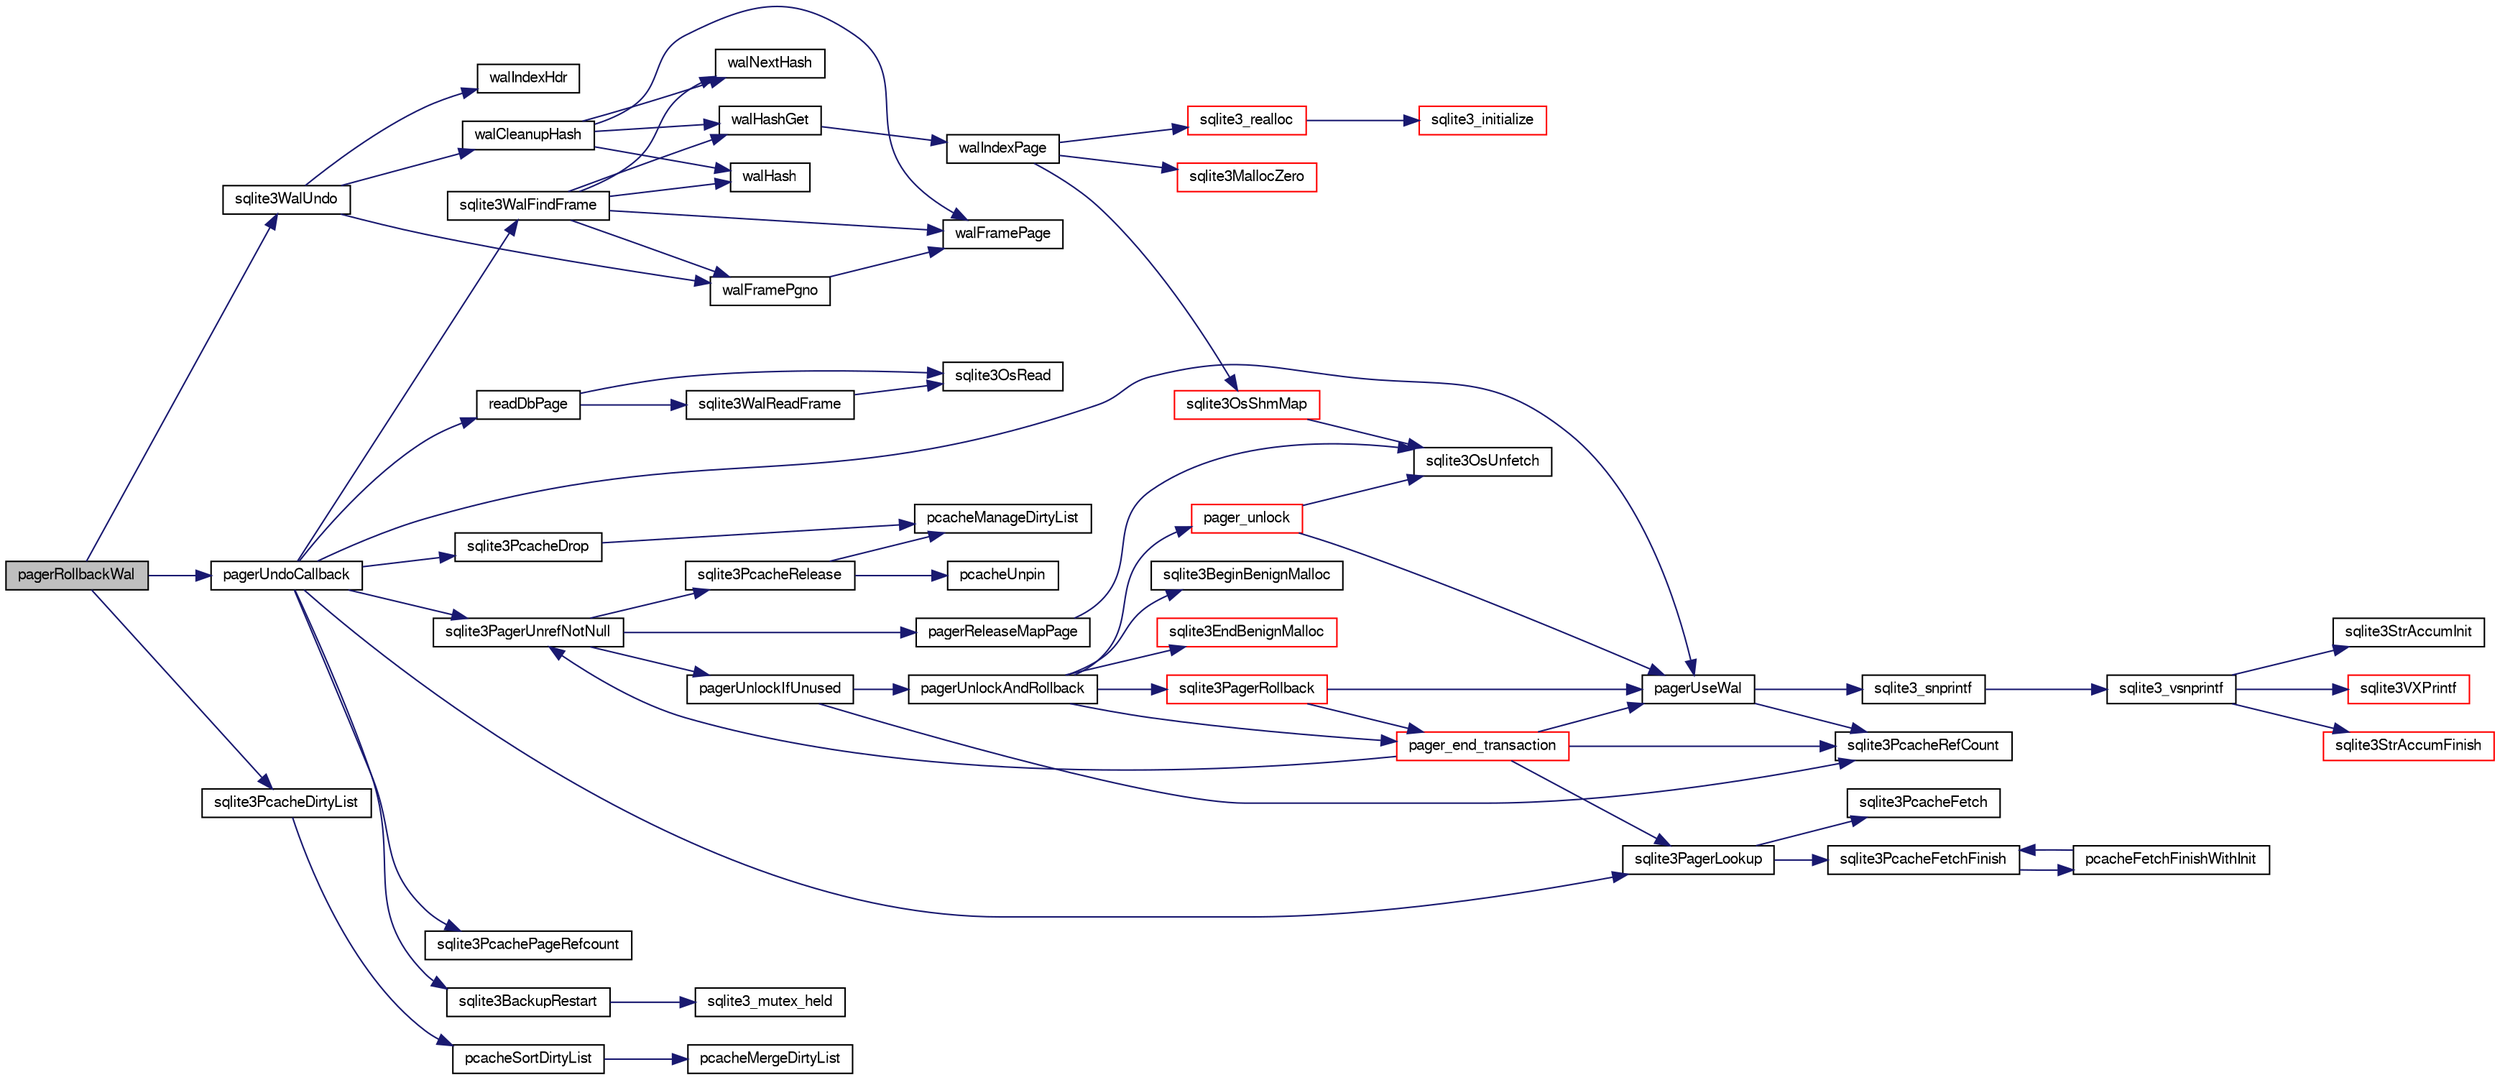 digraph "pagerRollbackWal"
{
  edge [fontname="FreeSans",fontsize="10",labelfontname="FreeSans",labelfontsize="10"];
  node [fontname="FreeSans",fontsize="10",shape=record];
  rankdir="LR";
  Node204466 [label="pagerRollbackWal",height=0.2,width=0.4,color="black", fillcolor="grey75", style="filled", fontcolor="black"];
  Node204466 -> Node204467 [color="midnightblue",fontsize="10",style="solid",fontname="FreeSans"];
  Node204467 [label="sqlite3WalUndo",height=0.2,width=0.4,color="black", fillcolor="white", style="filled",URL="$sqlite3_8c.html#a9a106da99e04f3c34f90e9ca15678953"];
  Node204467 -> Node204468 [color="midnightblue",fontsize="10",style="solid",fontname="FreeSans"];
  Node204468 [label="walIndexHdr",height=0.2,width=0.4,color="black", fillcolor="white", style="filled",URL="$sqlite3_8c.html#aab2cbd233e7f954c7a260578027bb0ca"];
  Node204467 -> Node204469 [color="midnightblue",fontsize="10",style="solid",fontname="FreeSans"];
  Node204469 [label="walFramePgno",height=0.2,width=0.4,color="black", fillcolor="white", style="filled",URL="$sqlite3_8c.html#a3fd5c9b2449525622e72f95ac5cbf218"];
  Node204469 -> Node204470 [color="midnightblue",fontsize="10",style="solid",fontname="FreeSans"];
  Node204470 [label="walFramePage",height=0.2,width=0.4,color="black", fillcolor="white", style="filled",URL="$sqlite3_8c.html#a067e7452317d6a1c19674376ae969f1f"];
  Node204467 -> Node204471 [color="midnightblue",fontsize="10",style="solid",fontname="FreeSans"];
  Node204471 [label="walCleanupHash",height=0.2,width=0.4,color="black", fillcolor="white", style="filled",URL="$sqlite3_8c.html#acb07b8b7a082b5b17a0cd10bc324cc94"];
  Node204471 -> Node204470 [color="midnightblue",fontsize="10",style="solid",fontname="FreeSans"];
  Node204471 -> Node204472 [color="midnightblue",fontsize="10",style="solid",fontname="FreeSans"];
  Node204472 [label="walHashGet",height=0.2,width=0.4,color="black", fillcolor="white", style="filled",URL="$sqlite3_8c.html#ae19bbc16575c591b6e0aee0aed2cfaf3"];
  Node204472 -> Node204473 [color="midnightblue",fontsize="10",style="solid",fontname="FreeSans"];
  Node204473 [label="walIndexPage",height=0.2,width=0.4,color="black", fillcolor="white", style="filled",URL="$sqlite3_8c.html#affd3251fd1aa1218170d421177256e24"];
  Node204473 -> Node204474 [color="midnightblue",fontsize="10",style="solid",fontname="FreeSans"];
  Node204474 [label="sqlite3_realloc",height=0.2,width=0.4,color="red", fillcolor="white", style="filled",URL="$sqlite3_8c.html#a822d9e42f6ab4b2ec803f311aeb9618d"];
  Node204474 -> Node204475 [color="midnightblue",fontsize="10",style="solid",fontname="FreeSans"];
  Node204475 [label="sqlite3_initialize",height=0.2,width=0.4,color="red", fillcolor="white", style="filled",URL="$sqlite3_8c.html#ab0c0ee2d5d4cf8b28e9572296a8861df"];
  Node204473 -> Node204481 [color="midnightblue",fontsize="10",style="solid",fontname="FreeSans"];
  Node204481 [label="sqlite3MallocZero",height=0.2,width=0.4,color="red", fillcolor="white", style="filled",URL="$sqlite3_8c.html#ab3e07a30b9b5471f9f5e8f9cb7229934"];
  Node204473 -> Node204756 [color="midnightblue",fontsize="10",style="solid",fontname="FreeSans"];
  Node204756 [label="sqlite3OsShmMap",height=0.2,width=0.4,color="red", fillcolor="white", style="filled",URL="$sqlite3_8c.html#a04a984c66d8178200fe9a3ff100e20d3"];
  Node204756 -> Node204758 [color="midnightblue",fontsize="10",style="solid",fontname="FreeSans"];
  Node204758 [label="sqlite3OsUnfetch",height=0.2,width=0.4,color="black", fillcolor="white", style="filled",URL="$sqlite3_8c.html#abc0da72cb8b8989cf8708b572fe5fef4"];
  Node204471 -> Node204759 [color="midnightblue",fontsize="10",style="solid",fontname="FreeSans"];
  Node204759 [label="walHash",height=0.2,width=0.4,color="black", fillcolor="white", style="filled",URL="$sqlite3_8c.html#a1d1aa852a3a505567009b451c23af38c"];
  Node204471 -> Node204760 [color="midnightblue",fontsize="10",style="solid",fontname="FreeSans"];
  Node204760 [label="walNextHash",height=0.2,width=0.4,color="black", fillcolor="white", style="filled",URL="$sqlite3_8c.html#a62e11e0d73d30dc749eb23c6d28904c1"];
  Node204466 -> Node204761 [color="midnightblue",fontsize="10",style="solid",fontname="FreeSans"];
  Node204761 [label="pagerUndoCallback",height=0.2,width=0.4,color="black", fillcolor="white", style="filled",URL="$sqlite3_8c.html#aca578b7eaed97dbbc2219eb67e1de24f"];
  Node204761 -> Node204762 [color="midnightblue",fontsize="10",style="solid",fontname="FreeSans"];
  Node204762 [label="pagerUseWal",height=0.2,width=0.4,color="black", fillcolor="white", style="filled",URL="$sqlite3_8c.html#a31def80bfe1de9284d635ba190a5eb68"];
  Node204762 -> Node204763 [color="midnightblue",fontsize="10",style="solid",fontname="FreeSans"];
  Node204763 [label="sqlite3PcacheRefCount",height=0.2,width=0.4,color="black", fillcolor="white", style="filled",URL="$sqlite3_8c.html#adee2536d23ec9628e0883ccab03b3429"];
  Node204762 -> Node204560 [color="midnightblue",fontsize="10",style="solid",fontname="FreeSans"];
  Node204560 [label="sqlite3_snprintf",height=0.2,width=0.4,color="black", fillcolor="white", style="filled",URL="$sqlite3_8c.html#aa2695a752e971577f5784122f2013c40"];
  Node204560 -> Node204561 [color="midnightblue",fontsize="10",style="solid",fontname="FreeSans"];
  Node204561 [label="sqlite3_vsnprintf",height=0.2,width=0.4,color="black", fillcolor="white", style="filled",URL="$sqlite3_8c.html#a0862c03aea71d62847e452aa655add42"];
  Node204561 -> Node204512 [color="midnightblue",fontsize="10",style="solid",fontname="FreeSans"];
  Node204512 [label="sqlite3StrAccumInit",height=0.2,width=0.4,color="black", fillcolor="white", style="filled",URL="$sqlite3_8c.html#aabf95e113b9d54d519cd15a56215f560"];
  Node204561 -> Node204513 [color="midnightblue",fontsize="10",style="solid",fontname="FreeSans"];
  Node204513 [label="sqlite3VXPrintf",height=0.2,width=0.4,color="red", fillcolor="white", style="filled",URL="$sqlite3_8c.html#a63c25806c9bd4a2b76f9a0eb232c6bde"];
  Node204561 -> Node204562 [color="midnightblue",fontsize="10",style="solid",fontname="FreeSans"];
  Node204562 [label="sqlite3StrAccumFinish",height=0.2,width=0.4,color="red", fillcolor="white", style="filled",URL="$sqlite3_8c.html#adb7f26b10ac1b847db6f000ef4c2e2ba"];
  Node204761 -> Node204764 [color="midnightblue",fontsize="10",style="solid",fontname="FreeSans"];
  Node204764 [label="sqlite3PagerLookup",height=0.2,width=0.4,color="black", fillcolor="white", style="filled",URL="$sqlite3_8c.html#a1252ec03814f64eed236cfb21094cafd"];
  Node204764 -> Node204765 [color="midnightblue",fontsize="10",style="solid",fontname="FreeSans"];
  Node204765 [label="sqlite3PcacheFetch",height=0.2,width=0.4,color="black", fillcolor="white", style="filled",URL="$sqlite3_8c.html#a51a10151c5ec2c1c9e6fd615e95a3450"];
  Node204764 -> Node204766 [color="midnightblue",fontsize="10",style="solid",fontname="FreeSans"];
  Node204766 [label="sqlite3PcacheFetchFinish",height=0.2,width=0.4,color="black", fillcolor="white", style="filled",URL="$sqlite3_8c.html#a21f330cb082d63a111f64257e823a4b1"];
  Node204766 -> Node204767 [color="midnightblue",fontsize="10",style="solid",fontname="FreeSans"];
  Node204767 [label="pcacheFetchFinishWithInit",height=0.2,width=0.4,color="black", fillcolor="white", style="filled",URL="$sqlite3_8c.html#aa202d18b38a90f758ff6ccfc956920eb"];
  Node204767 -> Node204766 [color="midnightblue",fontsize="10",style="solid",fontname="FreeSans"];
  Node204761 -> Node204768 [color="midnightblue",fontsize="10",style="solid",fontname="FreeSans"];
  Node204768 [label="sqlite3PcachePageRefcount",height=0.2,width=0.4,color="black", fillcolor="white", style="filled",URL="$sqlite3_8c.html#a4010b85eb18d6cc834f0f9ced4f6a274"];
  Node204761 -> Node204769 [color="midnightblue",fontsize="10",style="solid",fontname="FreeSans"];
  Node204769 [label="sqlite3PcacheDrop",height=0.2,width=0.4,color="black", fillcolor="white", style="filled",URL="$sqlite3_8c.html#a78667811e7a2a7e75117cd6ec9cf6486"];
  Node204769 -> Node204770 [color="midnightblue",fontsize="10",style="solid",fontname="FreeSans"];
  Node204770 [label="pcacheManageDirtyList",height=0.2,width=0.4,color="black", fillcolor="white", style="filled",URL="$sqlite3_8c.html#aae9bc2ddff700c30e5f9c80d531d6acc"];
  Node204761 -> Node204771 [color="midnightblue",fontsize="10",style="solid",fontname="FreeSans"];
  Node204771 [label="sqlite3WalFindFrame",height=0.2,width=0.4,color="black", fillcolor="white", style="filled",URL="$sqlite3_8c.html#a70d73def3adcc264f500a63178742708"];
  Node204771 -> Node204470 [color="midnightblue",fontsize="10",style="solid",fontname="FreeSans"];
  Node204771 -> Node204472 [color="midnightblue",fontsize="10",style="solid",fontname="FreeSans"];
  Node204771 -> Node204759 [color="midnightblue",fontsize="10",style="solid",fontname="FreeSans"];
  Node204771 -> Node204760 [color="midnightblue",fontsize="10",style="solid",fontname="FreeSans"];
  Node204771 -> Node204469 [color="midnightblue",fontsize="10",style="solid",fontname="FreeSans"];
  Node204761 -> Node204772 [color="midnightblue",fontsize="10",style="solid",fontname="FreeSans"];
  Node204772 [label="readDbPage",height=0.2,width=0.4,color="black", fillcolor="white", style="filled",URL="$sqlite3_8c.html#a1c4cca64dd97dda37d9be9cac94941a0"];
  Node204772 -> Node204773 [color="midnightblue",fontsize="10",style="solid",fontname="FreeSans"];
  Node204773 [label="sqlite3WalReadFrame",height=0.2,width=0.4,color="black", fillcolor="white", style="filled",URL="$sqlite3_8c.html#a13489ab9a33c0b409c37058dfedaa342"];
  Node204773 -> Node204774 [color="midnightblue",fontsize="10",style="solid",fontname="FreeSans"];
  Node204774 [label="sqlite3OsRead",height=0.2,width=0.4,color="black", fillcolor="white", style="filled",URL="$sqlite3_8c.html#a98ef6b5ed82299d2efc0b5f9e41c877d"];
  Node204772 -> Node204774 [color="midnightblue",fontsize="10",style="solid",fontname="FreeSans"];
  Node204761 -> Node204775 [color="midnightblue",fontsize="10",style="solid",fontname="FreeSans"];
  Node204775 [label="sqlite3PagerUnrefNotNull",height=0.2,width=0.4,color="black", fillcolor="white", style="filled",URL="$sqlite3_8c.html#a4b314f96f09f5c68c94672e420e31ab9"];
  Node204775 -> Node204776 [color="midnightblue",fontsize="10",style="solid",fontname="FreeSans"];
  Node204776 [label="pagerReleaseMapPage",height=0.2,width=0.4,color="black", fillcolor="white", style="filled",URL="$sqlite3_8c.html#aefa288f9febba49488ab634f8b0d5f6d"];
  Node204776 -> Node204758 [color="midnightblue",fontsize="10",style="solid",fontname="FreeSans"];
  Node204775 -> Node204777 [color="midnightblue",fontsize="10",style="solid",fontname="FreeSans"];
  Node204777 [label="sqlite3PcacheRelease",height=0.2,width=0.4,color="black", fillcolor="white", style="filled",URL="$sqlite3_8c.html#ad07fc7a8130ad1e77861f345084b1b83"];
  Node204777 -> Node204778 [color="midnightblue",fontsize="10",style="solid",fontname="FreeSans"];
  Node204778 [label="pcacheUnpin",height=0.2,width=0.4,color="black", fillcolor="white", style="filled",URL="$sqlite3_8c.html#a76530dde0f26366c0614d713daf9859c"];
  Node204777 -> Node204770 [color="midnightblue",fontsize="10",style="solid",fontname="FreeSans"];
  Node204775 -> Node204779 [color="midnightblue",fontsize="10",style="solid",fontname="FreeSans"];
  Node204779 [label="pagerUnlockIfUnused",height=0.2,width=0.4,color="black", fillcolor="white", style="filled",URL="$sqlite3_8c.html#abf547f4276efb6f10262f7fde1e4d065"];
  Node204779 -> Node204763 [color="midnightblue",fontsize="10",style="solid",fontname="FreeSans"];
  Node204779 -> Node204780 [color="midnightblue",fontsize="10",style="solid",fontname="FreeSans"];
  Node204780 [label="pagerUnlockAndRollback",height=0.2,width=0.4,color="black", fillcolor="white", style="filled",URL="$sqlite3_8c.html#a02d96b7bf62c3b13ba905d168914518c"];
  Node204780 -> Node204586 [color="midnightblue",fontsize="10",style="solid",fontname="FreeSans"];
  Node204586 [label="sqlite3BeginBenignMalloc",height=0.2,width=0.4,color="black", fillcolor="white", style="filled",URL="$sqlite3_8c.html#a3344c0e2b1b6df701a1cb326602fac14"];
  Node204780 -> Node204781 [color="midnightblue",fontsize="10",style="solid",fontname="FreeSans"];
  Node204781 [label="sqlite3PagerRollback",height=0.2,width=0.4,color="red", fillcolor="white", style="filled",URL="$sqlite3_8c.html#afdd2ecbb97b7a716892ff6bd10c7dfd0"];
  Node204781 -> Node204762 [color="midnightblue",fontsize="10",style="solid",fontname="FreeSans"];
  Node204781 -> Node204852 [color="midnightblue",fontsize="10",style="solid",fontname="FreeSans"];
  Node204852 [label="pager_end_transaction",height=0.2,width=0.4,color="red", fillcolor="white", style="filled",URL="$sqlite3_8c.html#a0814e2cfab386b1e3ba74528870339fe"];
  Node204852 -> Node204762 [color="midnightblue",fontsize="10",style="solid",fontname="FreeSans"];
  Node204852 -> Node204763 [color="midnightblue",fontsize="10",style="solid",fontname="FreeSans"];
  Node204852 -> Node204764 [color="midnightblue",fontsize="10",style="solid",fontname="FreeSans"];
  Node204852 -> Node204775 [color="midnightblue",fontsize="10",style="solid",fontname="FreeSans"];
  Node204780 -> Node204587 [color="midnightblue",fontsize="10",style="solid",fontname="FreeSans"];
  Node204587 [label="sqlite3EndBenignMalloc",height=0.2,width=0.4,color="red", fillcolor="white", style="filled",URL="$sqlite3_8c.html#a4582127cc64d483dc66c7acf9d8d8fbb"];
  Node204780 -> Node204852 [color="midnightblue",fontsize="10",style="solid",fontname="FreeSans"];
  Node204780 -> Node204877 [color="midnightblue",fontsize="10",style="solid",fontname="FreeSans"];
  Node204877 [label="pager_unlock",height=0.2,width=0.4,color="red", fillcolor="white", style="filled",URL="$sqlite3_8c.html#a5b54bd09bd76fa68eb6310fbf9bbaf20"];
  Node204877 -> Node204762 [color="midnightblue",fontsize="10",style="solid",fontname="FreeSans"];
  Node204877 -> Node204758 [color="midnightblue",fontsize="10",style="solid",fontname="FreeSans"];
  Node204761 -> Node204812 [color="midnightblue",fontsize="10",style="solid",fontname="FreeSans"];
  Node204812 [label="sqlite3BackupRestart",height=0.2,width=0.4,color="black", fillcolor="white", style="filled",URL="$sqlite3_8c.html#a51c915452a70527bce99483f8eac02b8"];
  Node204812 -> Node204485 [color="midnightblue",fontsize="10",style="solid",fontname="FreeSans"];
  Node204485 [label="sqlite3_mutex_held",height=0.2,width=0.4,color="black", fillcolor="white", style="filled",URL="$sqlite3_8c.html#acf77da68932b6bc163c5e68547ecc3e7"];
  Node204466 -> Node204879 [color="midnightblue",fontsize="10",style="solid",fontname="FreeSans"];
  Node204879 [label="sqlite3PcacheDirtyList",height=0.2,width=0.4,color="black", fillcolor="white", style="filled",URL="$sqlite3_8c.html#a9fe5b4991391ec26e75fb59ee72704db"];
  Node204879 -> Node204880 [color="midnightblue",fontsize="10",style="solid",fontname="FreeSans"];
  Node204880 [label="pcacheSortDirtyList",height=0.2,width=0.4,color="black", fillcolor="white", style="filled",URL="$sqlite3_8c.html#a514c3d7d59cd3820a8fb16a489631101"];
  Node204880 -> Node204881 [color="midnightblue",fontsize="10",style="solid",fontname="FreeSans"];
  Node204881 [label="pcacheMergeDirtyList",height=0.2,width=0.4,color="black", fillcolor="white", style="filled",URL="$sqlite3_8c.html#a790204fad8eb27820a936c5220396089"];
}
